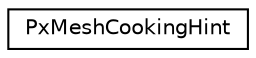 digraph "Graphical Class Hierarchy"
{
  edge [fontname="Helvetica",fontsize="10",labelfontname="Helvetica",labelfontsize="10"];
  node [fontname="Helvetica",fontsize="10",shape=record];
  rankdir="LR";
  Node0 [label="PxMeshCookingHint",height=0.2,width=0.4,color="black", fillcolor="white", style="filled",URL="$structPxMeshCookingHint.html",tooltip="Enumeration for mesh cooking hints. "];
}
